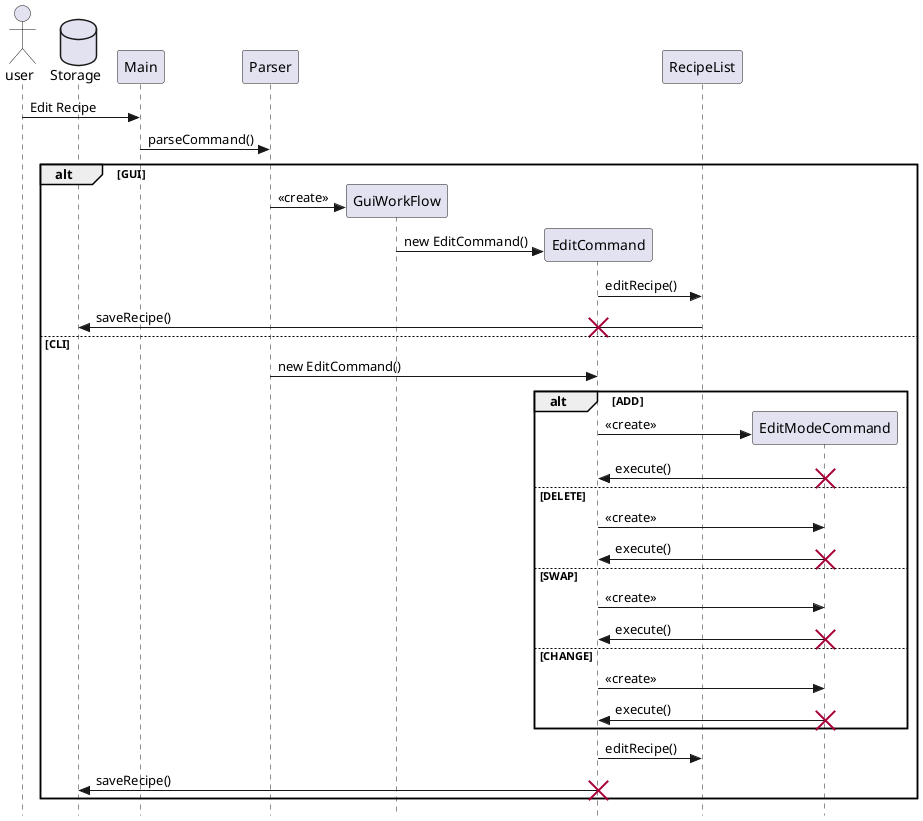 @startuml

skinparam Style strictuml
actor user
database Storage

user -> Main : Edit Recipe
Main -> Parser: parseCommand()
create Parser

alt GUI
create GuiWorkFlow
Parser -> GuiWorkFlow: <<create>>
create EditCommand
GuiWorkFlow -> EditCommand: new EditCommand()
EditCommand -> RecipeList: editRecipe()
RecipeList -> Storage: saveRecipe()
destroy EditCommand
else CLI
Parser -> EditCommand: new EditCommand()
create EditModeCommand
alt ADD
EditCommand -> EditModeCommand: <<create>>
EditModeCommand -> EditCommand: execute()
destroy EditModeCommand
else DELETE
EditCommand -> EditModeCommand: <<create>>
EditModeCommand -> EditCommand: execute()
destroy EditModeCommand
else SWAP
EditCommand -> EditModeCommand: <<create>>
EditModeCommand -> EditCommand: execute()
destroy EditModeCommand
else CHANGE
EditCommand -> EditModeCommand: <<create>>
EditModeCommand -> EditCommand: execute()
destroy EditModeCommand
end
EditCommand -> RecipeList: editRecipe()
EditCommand -> Storage: saveRecipe()
destroy EditCommand
end

@enduml